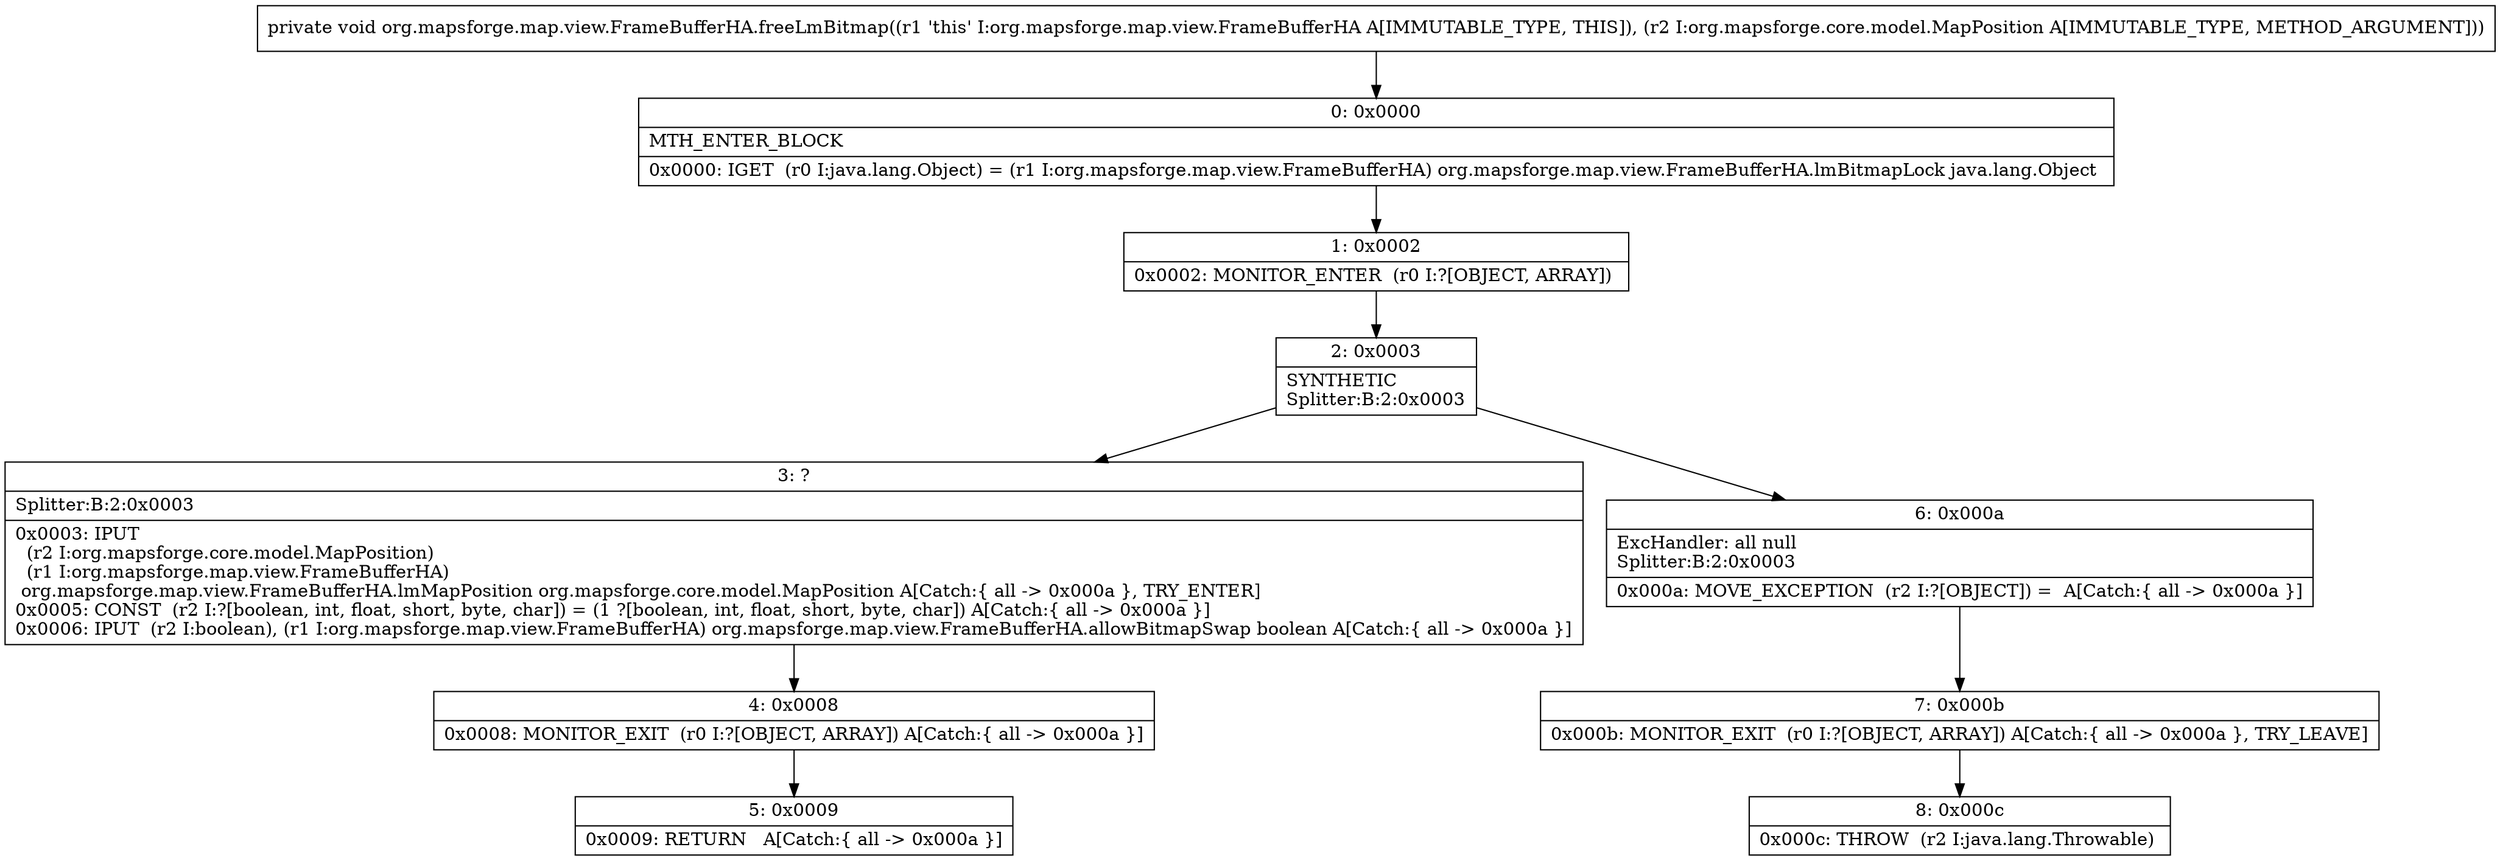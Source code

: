 digraph "CFG fororg.mapsforge.map.view.FrameBufferHA.freeLmBitmap(Lorg\/mapsforge\/core\/model\/MapPosition;)V" {
Node_0 [shape=record,label="{0\:\ 0x0000|MTH_ENTER_BLOCK\l|0x0000: IGET  (r0 I:java.lang.Object) = (r1 I:org.mapsforge.map.view.FrameBufferHA) org.mapsforge.map.view.FrameBufferHA.lmBitmapLock java.lang.Object \l}"];
Node_1 [shape=record,label="{1\:\ 0x0002|0x0002: MONITOR_ENTER  (r0 I:?[OBJECT, ARRAY]) \l}"];
Node_2 [shape=record,label="{2\:\ 0x0003|SYNTHETIC\lSplitter:B:2:0x0003\l}"];
Node_3 [shape=record,label="{3\:\ ?|Splitter:B:2:0x0003\l|0x0003: IPUT  \l  (r2 I:org.mapsforge.core.model.MapPosition)\l  (r1 I:org.mapsforge.map.view.FrameBufferHA)\l org.mapsforge.map.view.FrameBufferHA.lmMapPosition org.mapsforge.core.model.MapPosition A[Catch:\{ all \-\> 0x000a \}, TRY_ENTER]\l0x0005: CONST  (r2 I:?[boolean, int, float, short, byte, char]) = (1 ?[boolean, int, float, short, byte, char]) A[Catch:\{ all \-\> 0x000a \}]\l0x0006: IPUT  (r2 I:boolean), (r1 I:org.mapsforge.map.view.FrameBufferHA) org.mapsforge.map.view.FrameBufferHA.allowBitmapSwap boolean A[Catch:\{ all \-\> 0x000a \}]\l}"];
Node_4 [shape=record,label="{4\:\ 0x0008|0x0008: MONITOR_EXIT  (r0 I:?[OBJECT, ARRAY]) A[Catch:\{ all \-\> 0x000a \}]\l}"];
Node_5 [shape=record,label="{5\:\ 0x0009|0x0009: RETURN   A[Catch:\{ all \-\> 0x000a \}]\l}"];
Node_6 [shape=record,label="{6\:\ 0x000a|ExcHandler: all null\lSplitter:B:2:0x0003\l|0x000a: MOVE_EXCEPTION  (r2 I:?[OBJECT]) =  A[Catch:\{ all \-\> 0x000a \}]\l}"];
Node_7 [shape=record,label="{7\:\ 0x000b|0x000b: MONITOR_EXIT  (r0 I:?[OBJECT, ARRAY]) A[Catch:\{ all \-\> 0x000a \}, TRY_LEAVE]\l}"];
Node_8 [shape=record,label="{8\:\ 0x000c|0x000c: THROW  (r2 I:java.lang.Throwable) \l}"];
MethodNode[shape=record,label="{private void org.mapsforge.map.view.FrameBufferHA.freeLmBitmap((r1 'this' I:org.mapsforge.map.view.FrameBufferHA A[IMMUTABLE_TYPE, THIS]), (r2 I:org.mapsforge.core.model.MapPosition A[IMMUTABLE_TYPE, METHOD_ARGUMENT])) }"];
MethodNode -> Node_0;
Node_0 -> Node_1;
Node_1 -> Node_2;
Node_2 -> Node_3;
Node_2 -> Node_6;
Node_3 -> Node_4;
Node_4 -> Node_5;
Node_6 -> Node_7;
Node_7 -> Node_8;
}

